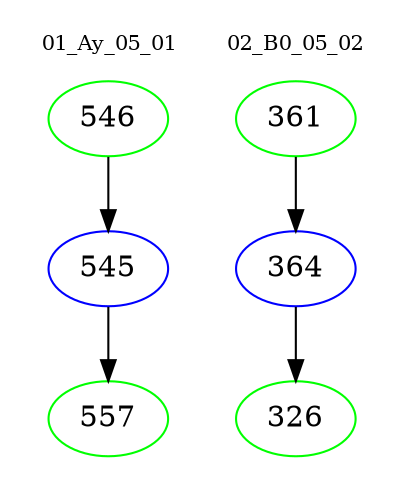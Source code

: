 digraph{
subgraph cluster_0 {
color = white
label = "01_Ay_05_01";
fontsize=10;
T0_546 [label="546", color="green"]
T0_546 -> T0_545 [color="black"]
T0_545 [label="545", color="blue"]
T0_545 -> T0_557 [color="black"]
T0_557 [label="557", color="green"]
}
subgraph cluster_1 {
color = white
label = "02_B0_05_02";
fontsize=10;
T1_361 [label="361", color="green"]
T1_361 -> T1_364 [color="black"]
T1_364 [label="364", color="blue"]
T1_364 -> T1_326 [color="black"]
T1_326 [label="326", color="green"]
}
}

